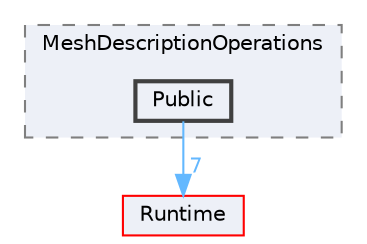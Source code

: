 digraph "Public"
{
 // INTERACTIVE_SVG=YES
 // LATEX_PDF_SIZE
  bgcolor="transparent";
  edge [fontname=Helvetica,fontsize=10,labelfontname=Helvetica,labelfontsize=10];
  node [fontname=Helvetica,fontsize=10,shape=box,height=0.2,width=0.4];
  compound=true
  subgraph clusterdir_0be107a895968ef832fa30ae6eac8000 {
    graph [ bgcolor="#edf0f7", pencolor="grey50", label="MeshDescriptionOperations", fontname=Helvetica,fontsize=10 style="filled,dashed", URL="dir_0be107a895968ef832fa30ae6eac8000.html",tooltip=""]
  dir_0ea293d18137b0d32807540334e89083 [label="Public", fillcolor="#edf0f7", color="grey25", style="filled,bold", URL="dir_0ea293d18137b0d32807540334e89083.html",tooltip=""];
  }
  dir_7536b172fbd480bfd146a1b1acd6856b [label="Runtime", fillcolor="#edf0f7", color="red", style="filled", URL="dir_7536b172fbd480bfd146a1b1acd6856b.html",tooltip=""];
  dir_0ea293d18137b0d32807540334e89083->dir_7536b172fbd480bfd146a1b1acd6856b [headlabel="7", labeldistance=1.5 headhref="dir_000915_000984.html" href="dir_000915_000984.html" color="steelblue1" fontcolor="steelblue1"];
}
